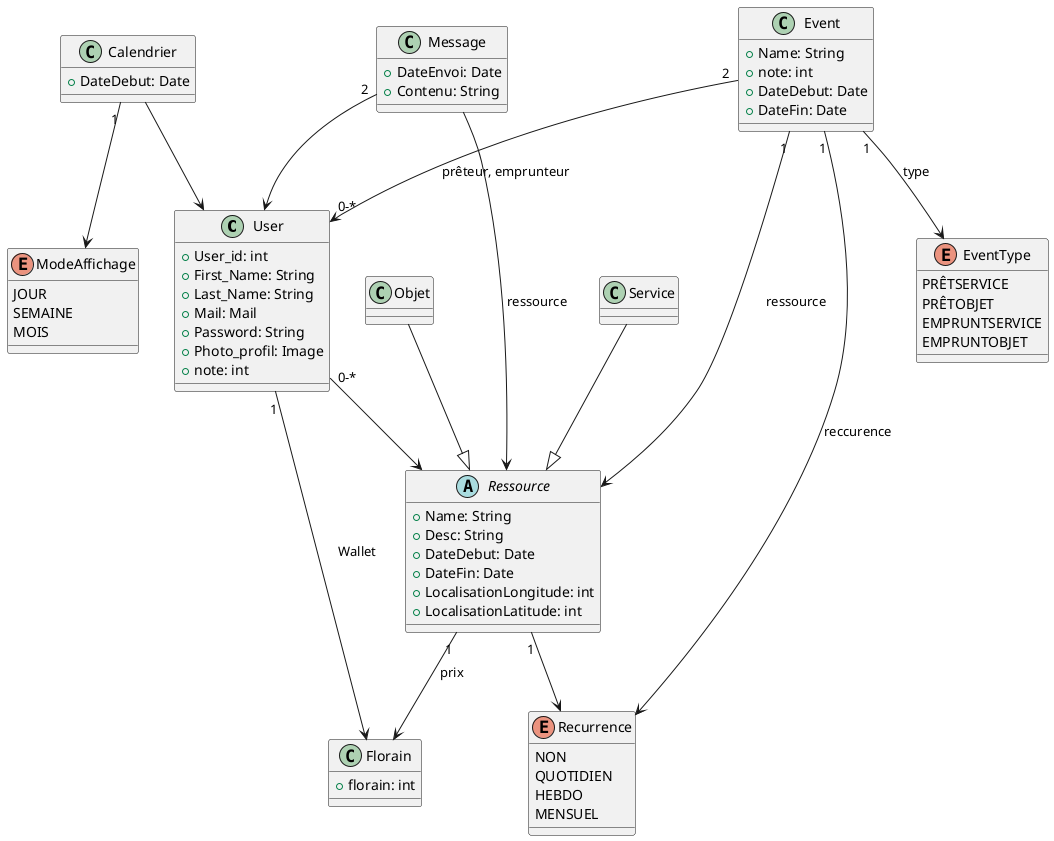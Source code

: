 @startuml
class User {
+User_id: int
+First_Name: String
+Last_Name: String
+Mail: Mail
+Password: String
+Photo_profil: Image
+note: int
}

class Florain {
+florain: int
}

class Calendrier {
+DateDebut: Date
}




class Event {
+Name: String
+note: int
+DateDebut: Date
+DateFin: Date
}

enum Recurrence {
NON
QUOTIDIEN
HEBDO
MENSUEL
}

enum EventType {
PRÊTSERVICE
PRÊTOBJET
EMPRUNTSERVICE
EMPRUNTOBJET
}


class Message {
+DateEnvoi: Date
+Contenu: String
}

abstract class Ressource {
+Name: String
+Desc: String
+DateDebut: Date
+DateFin: Date
+LocalisationLongitude: int
+LocalisationLatitude: int
}

class Service {
}

class Objet {}

enum ModeAffichage {
JOUR
SEMAINE
MOIS
}

Event "2" --> "0-*" User : prêteur, emprunteur
Event "1" --> Recurrence : reccurence
Event "1" --> EventType : type
Event "1" --> Ressource : ressource

Service --|> Ressource

Objet --|> Ressource

Ressource "1" --> Recurrence
Ressource "1" --> Florain : prix

Calendrier --> User
Calendrier "1" --> ModeAffichage

Message --> Ressource : ressource
Message "2" --> User

User "0-*" --> Ressource
User "1" --> Florain : Wallet




@enduml